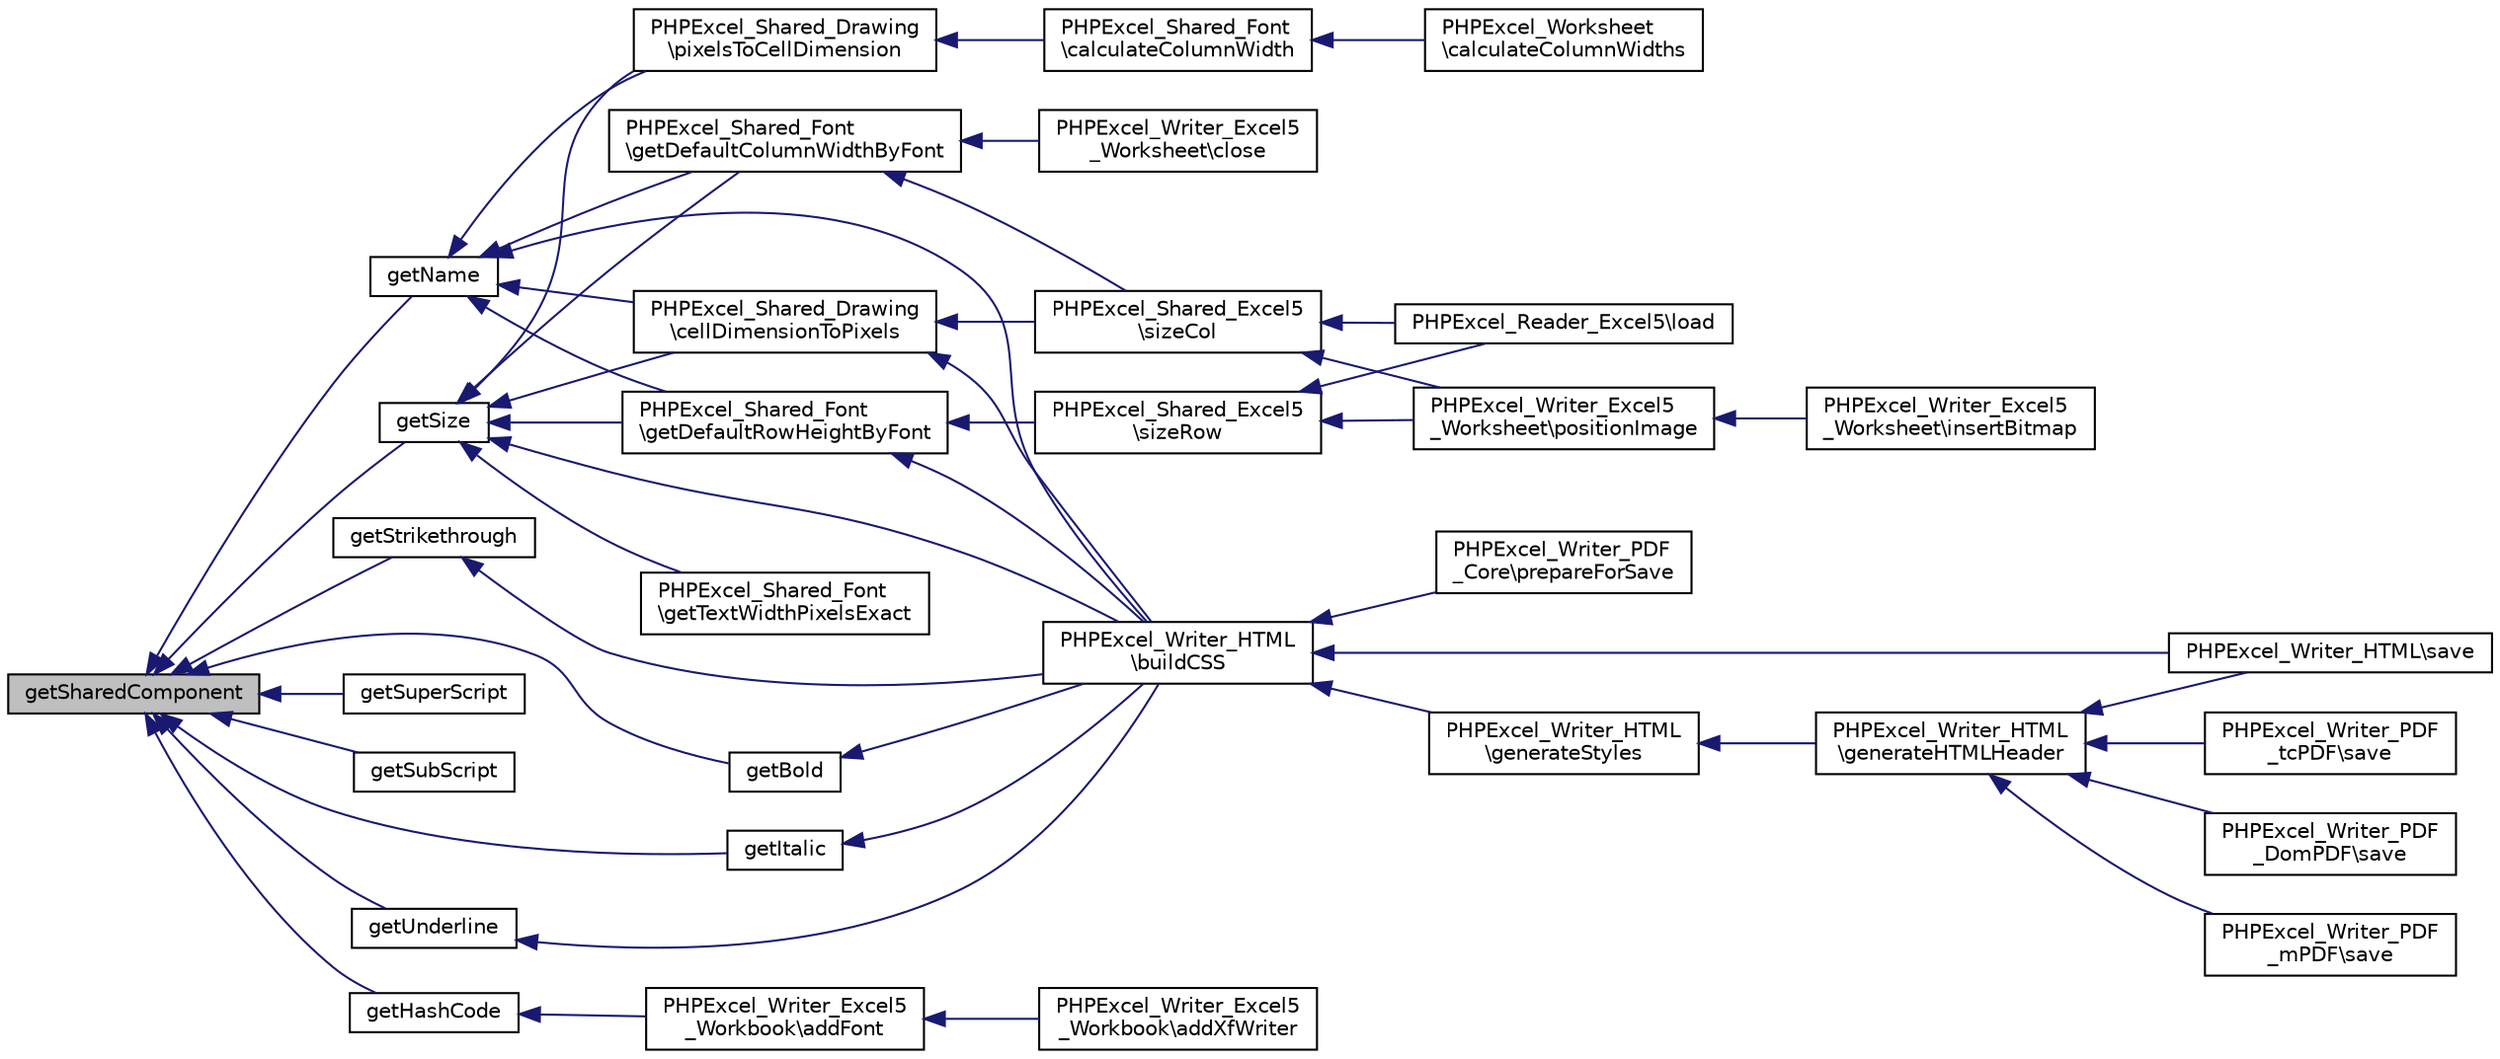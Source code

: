 digraph "getSharedComponent"
{
  edge [fontname="Helvetica",fontsize="10",labelfontname="Helvetica",labelfontsize="10"];
  node [fontname="Helvetica",fontsize="10",shape=record];
  rankdir="LR";
  Node81 [label="getSharedComponent",height=0.2,width=0.4,color="black", fillcolor="grey75", style="filled", fontcolor="black"];
  Node81 -> Node82 [dir="back",color="midnightblue",fontsize="10",style="solid",fontname="Helvetica"];
  Node82 [label="getName",height=0.2,width=0.4,color="black", fillcolor="white", style="filled",URL="$class_p_h_p_excel___style___font.html#a3d0963e68bb313b163a73f2803c64600"];
  Node82 -> Node83 [dir="back",color="midnightblue",fontsize="10",style="solid",fontname="Helvetica"];
  Node83 [label="PHPExcel_Writer_HTML\l\\buildCSS",height=0.2,width=0.4,color="black", fillcolor="white", style="filled",URL="$class_p_h_p_excel___writer___h_t_m_l.html#a3f8fdb7ac7b7089f7b8ca365afbba79f"];
  Node83 -> Node84 [dir="back",color="midnightblue",fontsize="10",style="solid",fontname="Helvetica"];
  Node84 [label="PHPExcel_Writer_HTML\\save",height=0.2,width=0.4,color="black", fillcolor="white", style="filled",URL="$class_p_h_p_excel___writer___h_t_m_l.html#a47cf44d053426c59c85d31f37744687c"];
  Node83 -> Node85 [dir="back",color="midnightblue",fontsize="10",style="solid",fontname="Helvetica"];
  Node85 [label="PHPExcel_Writer_HTML\l\\generateStyles",height=0.2,width=0.4,color="black", fillcolor="white", style="filled",URL="$class_p_h_p_excel___writer___h_t_m_l.html#ae6002be0e346a33c8f65d034dc93158e"];
  Node85 -> Node86 [dir="back",color="midnightblue",fontsize="10",style="solid",fontname="Helvetica"];
  Node86 [label="PHPExcel_Writer_HTML\l\\generateHTMLHeader",height=0.2,width=0.4,color="black", fillcolor="white", style="filled",URL="$class_p_h_p_excel___writer___h_t_m_l.html#a4290ffdb5e8165cee74ba333620f56e9"];
  Node86 -> Node84 [dir="back",color="midnightblue",fontsize="10",style="solid",fontname="Helvetica"];
  Node86 -> Node87 [dir="back",color="midnightblue",fontsize="10",style="solid",fontname="Helvetica"];
  Node87 [label="PHPExcel_Writer_PDF\l_DomPDF\\save",height=0.2,width=0.4,color="black", fillcolor="white", style="filled",URL="$class_p_h_p_excel___writer___p_d_f___dom_p_d_f.html#a47cf44d053426c59c85d31f37744687c"];
  Node86 -> Node88 [dir="back",color="midnightblue",fontsize="10",style="solid",fontname="Helvetica"];
  Node88 [label="PHPExcel_Writer_PDF\l_mPDF\\save",height=0.2,width=0.4,color="black", fillcolor="white", style="filled",URL="$class_p_h_p_excel___writer___p_d_f__m_p_d_f.html#a47cf44d053426c59c85d31f37744687c"];
  Node86 -> Node89 [dir="back",color="midnightblue",fontsize="10",style="solid",fontname="Helvetica"];
  Node89 [label="PHPExcel_Writer_PDF\l_tcPDF\\save",height=0.2,width=0.4,color="black", fillcolor="white", style="filled",URL="$class_p_h_p_excel___writer___p_d_f__tc_p_d_f.html#a47cf44d053426c59c85d31f37744687c"];
  Node83 -> Node90 [dir="back",color="midnightblue",fontsize="10",style="solid",fontname="Helvetica"];
  Node90 [label="PHPExcel_Writer_PDF\l_Core\\prepareForSave",height=0.2,width=0.4,color="black", fillcolor="white", style="filled",URL="$class_p_h_p_excel___writer___p_d_f___core.html#a8f7146ac1b3765494f558fe3a7cc35e6"];
  Node82 -> Node91 [dir="back",color="midnightblue",fontsize="10",style="solid",fontname="Helvetica"];
  Node91 [label="PHPExcel_Shared_Drawing\l\\pixelsToCellDimension",height=0.2,width=0.4,color="black", fillcolor="white", style="filled",URL="$class_p_h_p_excel___shared___drawing.html#a89a03255c5ef3e6a128675ccd4f1fbba"];
  Node91 -> Node92 [dir="back",color="midnightblue",fontsize="10",style="solid",fontname="Helvetica"];
  Node92 [label="PHPExcel_Shared_Font\l\\calculateColumnWidth",height=0.2,width=0.4,color="black", fillcolor="white", style="filled",URL="$class_p_h_p_excel___shared___font.html#a1307f7c7e9838021f3673a60041b0663"];
  Node92 -> Node93 [dir="back",color="midnightblue",fontsize="10",style="solid",fontname="Helvetica"];
  Node93 [label="PHPExcel_Worksheet\l\\calculateColumnWidths",height=0.2,width=0.4,color="black", fillcolor="white", style="filled",URL="$class_p_h_p_excel___worksheet.html#a13405e40aeb58da79a313d50d177c803"];
  Node82 -> Node94 [dir="back",color="midnightblue",fontsize="10",style="solid",fontname="Helvetica"];
  Node94 [label="PHPExcel_Shared_Drawing\l\\cellDimensionToPixels",height=0.2,width=0.4,color="black", fillcolor="white", style="filled",URL="$class_p_h_p_excel___shared___drawing.html#ad277ad1275f65facccdb5786d244519f"];
  Node94 -> Node83 [dir="back",color="midnightblue",fontsize="10",style="solid",fontname="Helvetica"];
  Node94 -> Node95 [dir="back",color="midnightblue",fontsize="10",style="solid",fontname="Helvetica"];
  Node95 [label="PHPExcel_Shared_Excel5\l\\sizeCol",height=0.2,width=0.4,color="black", fillcolor="white", style="filled",URL="$class_p_h_p_excel___shared___excel5.html#aa895208bc3d79044c3f48434d105484a"];
  Node95 -> Node96 [dir="back",color="midnightblue",fontsize="10",style="solid",fontname="Helvetica"];
  Node96 [label="PHPExcel_Reader_Excel5\\load",height=0.2,width=0.4,color="black", fillcolor="white", style="filled",URL="$class_p_h_p_excel___reader___excel5.html#a138b94503ca4c44b510190c29d4f16fe"];
  Node95 -> Node97 [dir="back",color="midnightblue",fontsize="10",style="solid",fontname="Helvetica"];
  Node97 [label="PHPExcel_Writer_Excel5\l_Worksheet\\positionImage",height=0.2,width=0.4,color="black", fillcolor="white", style="filled",URL="$class_p_h_p_excel___writer___excel5___worksheet.html#aafac3fd0b5a1f03de888741119506ab9"];
  Node97 -> Node98 [dir="back",color="midnightblue",fontsize="10",style="solid",fontname="Helvetica"];
  Node98 [label="PHPExcel_Writer_Excel5\l_Worksheet\\insertBitmap",height=0.2,width=0.4,color="black", fillcolor="white", style="filled",URL="$class_p_h_p_excel___writer___excel5___worksheet.html#a4c47849fa53830375c3c3282138682b9"];
  Node82 -> Node99 [dir="back",color="midnightblue",fontsize="10",style="solid",fontname="Helvetica"];
  Node99 [label="PHPExcel_Shared_Font\l\\getDefaultColumnWidthByFont",height=0.2,width=0.4,color="black", fillcolor="white", style="filled",URL="$class_p_h_p_excel___shared___font.html#abf49e61a47fd4c20528ec44cac7c3447"];
  Node99 -> Node95 [dir="back",color="midnightblue",fontsize="10",style="solid",fontname="Helvetica"];
  Node99 -> Node100 [dir="back",color="midnightblue",fontsize="10",style="solid",fontname="Helvetica"];
  Node100 [label="PHPExcel_Writer_Excel5\l_Worksheet\\close",height=0.2,width=0.4,color="black", fillcolor="white", style="filled",URL="$class_p_h_p_excel___writer___excel5___worksheet.html#aa69c8bf1f1dcf4e72552efff1fe3e87e"];
  Node82 -> Node101 [dir="back",color="midnightblue",fontsize="10",style="solid",fontname="Helvetica"];
  Node101 [label="PHPExcel_Shared_Font\l\\getDefaultRowHeightByFont",height=0.2,width=0.4,color="black", fillcolor="white", style="filled",URL="$class_p_h_p_excel___shared___font.html#a7fdb715cc4d872ef8b3fd2a633ff4876"];
  Node101 -> Node83 [dir="back",color="midnightblue",fontsize="10",style="solid",fontname="Helvetica"];
  Node101 -> Node102 [dir="back",color="midnightblue",fontsize="10",style="solid",fontname="Helvetica"];
  Node102 [label="PHPExcel_Shared_Excel5\l\\sizeRow",height=0.2,width=0.4,color="black", fillcolor="white", style="filled",URL="$class_p_h_p_excel___shared___excel5.html#a920a5f25b4b102e58e59bd041c53f2cd"];
  Node102 -> Node96 [dir="back",color="midnightblue",fontsize="10",style="solid",fontname="Helvetica"];
  Node102 -> Node97 [dir="back",color="midnightblue",fontsize="10",style="solid",fontname="Helvetica"];
  Node81 -> Node103 [dir="back",color="midnightblue",fontsize="10",style="solid",fontname="Helvetica"];
  Node103 [label="getSize",height=0.2,width=0.4,color="black", fillcolor="white", style="filled",URL="$class_p_h_p_excel___style___font.html#a75cce10cdf81be6dc84881c28b3379b7"];
  Node103 -> Node83 [dir="back",color="midnightblue",fontsize="10",style="solid",fontname="Helvetica"];
  Node103 -> Node91 [dir="back",color="midnightblue",fontsize="10",style="solid",fontname="Helvetica"];
  Node103 -> Node94 [dir="back",color="midnightblue",fontsize="10",style="solid",fontname="Helvetica"];
  Node103 -> Node104 [dir="back",color="midnightblue",fontsize="10",style="solid",fontname="Helvetica"];
  Node104 [label="PHPExcel_Shared_Font\l\\getTextWidthPixelsExact",height=0.2,width=0.4,color="black", fillcolor="white", style="filled",URL="$class_p_h_p_excel___shared___font.html#aa04a1c48a1699936286cca6e7a2725a3"];
  Node103 -> Node99 [dir="back",color="midnightblue",fontsize="10",style="solid",fontname="Helvetica"];
  Node103 -> Node101 [dir="back",color="midnightblue",fontsize="10",style="solid",fontname="Helvetica"];
  Node81 -> Node105 [dir="back",color="midnightblue",fontsize="10",style="solid",fontname="Helvetica"];
  Node105 [label="getBold",height=0.2,width=0.4,color="black", fillcolor="white", style="filled",URL="$class_p_h_p_excel___style___font.html#a57537d7ea7b84fffb127c2e596187ba4"];
  Node105 -> Node83 [dir="back",color="midnightblue",fontsize="10",style="solid",fontname="Helvetica"];
  Node81 -> Node106 [dir="back",color="midnightblue",fontsize="10",style="solid",fontname="Helvetica"];
  Node106 [label="getItalic",height=0.2,width=0.4,color="black", fillcolor="white", style="filled",URL="$class_p_h_p_excel___style___font.html#aa8ac8f3e49a635d5d1af80f558ad0d35"];
  Node106 -> Node83 [dir="back",color="midnightblue",fontsize="10",style="solid",fontname="Helvetica"];
  Node81 -> Node107 [dir="back",color="midnightblue",fontsize="10",style="solid",fontname="Helvetica"];
  Node107 [label="getSuperScript",height=0.2,width=0.4,color="black", fillcolor="white", style="filled",URL="$class_p_h_p_excel___style___font.html#a2087c8646109b81cbfc69284a6df5654"];
  Node81 -> Node108 [dir="back",color="midnightblue",fontsize="10",style="solid",fontname="Helvetica"];
  Node108 [label="getSubScript",height=0.2,width=0.4,color="black", fillcolor="white", style="filled",URL="$class_p_h_p_excel___style___font.html#a3a263552558f2275de97d9c68f5e4553"];
  Node81 -> Node109 [dir="back",color="midnightblue",fontsize="10",style="solid",fontname="Helvetica"];
  Node109 [label="getUnderline",height=0.2,width=0.4,color="black", fillcolor="white", style="filled",URL="$class_p_h_p_excel___style___font.html#a6cd36039ad06b8ef5390c3193aca3858"];
  Node109 -> Node83 [dir="back",color="midnightblue",fontsize="10",style="solid",fontname="Helvetica"];
  Node81 -> Node110 [dir="back",color="midnightblue",fontsize="10",style="solid",fontname="Helvetica"];
  Node110 [label="getStrikethrough",height=0.2,width=0.4,color="black", fillcolor="white", style="filled",URL="$class_p_h_p_excel___style___font.html#a3a2e793bb81c0626c8b841c02fa1cf31"];
  Node110 -> Node83 [dir="back",color="midnightblue",fontsize="10",style="solid",fontname="Helvetica"];
  Node81 -> Node111 [dir="back",color="midnightblue",fontsize="10",style="solid",fontname="Helvetica"];
  Node111 [label="getHashCode",height=0.2,width=0.4,color="black", fillcolor="white", style="filled",URL="$class_p_h_p_excel___style___font.html#a565572289c60df45d1198602c6f93a8a"];
  Node111 -> Node112 [dir="back",color="midnightblue",fontsize="10",style="solid",fontname="Helvetica"];
  Node112 [label="PHPExcel_Writer_Excel5\l_Workbook\\addFont",height=0.2,width=0.4,color="black", fillcolor="white", style="filled",URL="$class_p_h_p_excel___writer___excel5___workbook.html#aad1af4d854e2e9c7633e7cf9c659e796"];
  Node112 -> Node113 [dir="back",color="midnightblue",fontsize="10",style="solid",fontname="Helvetica"];
  Node113 [label="PHPExcel_Writer_Excel5\l_Workbook\\addXfWriter",height=0.2,width=0.4,color="black", fillcolor="white", style="filled",URL="$class_p_h_p_excel___writer___excel5___workbook.html#ab570aeedd37ec6e609f70c3ec3eccd5d"];
}
